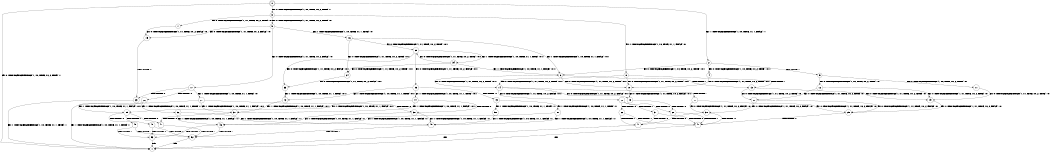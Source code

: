 digraph BCG {
size = "7, 10.5";
center = TRUE;
node [shape = circle];
0 [peripheries = 2];
0 -> 1 [label = "EX !0 !ATOMIC_EXCH_BRANCH (1, +0, TRUE, +0, 2, TRUE) !::"];
0 -> 2 [label = "EX !1 !ATOMIC_EXCH_BRANCH (1, +0, TRUE, +1, 1, FALSE) !::"];
0 -> 3 [label = "EX !0 !ATOMIC_EXCH_BRANCH (1, +0, TRUE, +0, 2, TRUE) !::"];
2 -> 4 [label = "EX !0 !ATOMIC_EXCH_BRANCH (1, +0, TRUE, +0, 2, TRUE) !:0:1:"];
2 -> 5 [label = "TERMINATE !1"];
2 -> 6 [label = "EX !0 !ATOMIC_EXCH_BRANCH (1, +0, TRUE, +0, 2, TRUE) !:0:1:"];
3 -> 7 [label = "EX !0 !ATOMIC_EXCH_BRANCH (1, +1, TRUE, +0, 2, TRUE) !:0:"];
3 -> 8 [label = "EX !1 !ATOMIC_EXCH_BRANCH (1, +0, TRUE, +1, 1, FALSE) !:0:"];
3 -> 9 [label = "EX !0 !ATOMIC_EXCH_BRANCH (1, +1, TRUE, +0, 2, TRUE) !:0:"];
4 -> 10 [label = "EX !0 !ATOMIC_EXCH_BRANCH (1, +1, TRUE, +0, 2, TRUE) !:0:1:"];
5 -> 11 [label = "EX !0 !ATOMIC_EXCH_BRANCH (1, +0, TRUE, +0, 2, TRUE) !:0:"];
5 -> 12 [label = "EX !0 !ATOMIC_EXCH_BRANCH (1, +0, TRUE, +0, 2, TRUE) !:0:"];
6 -> 10 [label = "EX !0 !ATOMIC_EXCH_BRANCH (1, +1, TRUE, +0, 2, TRUE) !:0:1:"];
6 -> 13 [label = "TERMINATE !1"];
6 -> 14 [label = "EX !0 !ATOMIC_EXCH_BRANCH (1, +1, TRUE, +0, 2, TRUE) !:0:1:"];
7 -> 15 [label = "EX !0 !ATOMIC_EXCH_BRANCH (1, +1, TRUE, +0, 2, FALSE) !:0:"];
8 -> 10 [label = "EX !0 !ATOMIC_EXCH_BRANCH (1, +1, TRUE, +0, 2, TRUE) !:0:1:"];
8 -> 13 [label = "TERMINATE !1"];
8 -> 14 [label = "EX !0 !ATOMIC_EXCH_BRANCH (1, +1, TRUE, +0, 2, TRUE) !:0:1:"];
9 -> 15 [label = "EX !0 !ATOMIC_EXCH_BRANCH (1, +1, TRUE, +0, 2, FALSE) !:0:"];
9 -> 16 [label = "EX !1 !ATOMIC_EXCH_BRANCH (1, +0, TRUE, +1, 1, TRUE) !:0:"];
9 -> 17 [label = "EX !0 !ATOMIC_EXCH_BRANCH (1, +1, TRUE, +0, 2, FALSE) !:0:"];
10 -> 18 [label = "EX !0 !ATOMIC_EXCH_BRANCH (1, +1, TRUE, +0, 2, FALSE) !:0:1:"];
11 -> 19 [label = "EX !0 !ATOMIC_EXCH_BRANCH (1, +1, TRUE, +0, 2, TRUE) !:0:"];
12 -> 19 [label = "EX !0 !ATOMIC_EXCH_BRANCH (1, +1, TRUE, +0, 2, TRUE) !:0:"];
12 -> 20 [label = "EX !0 !ATOMIC_EXCH_BRANCH (1, +1, TRUE, +0, 2, TRUE) !:0:"];
13 -> 19 [label = "EX !0 !ATOMIC_EXCH_BRANCH (1, +1, TRUE, +0, 2, TRUE) !:0:"];
13 -> 20 [label = "EX !0 !ATOMIC_EXCH_BRANCH (1, +1, TRUE, +0, 2, TRUE) !:0:"];
14 -> 18 [label = "EX !0 !ATOMIC_EXCH_BRANCH (1, +1, TRUE, +0, 2, FALSE) !:0:1:"];
14 -> 21 [label = "TERMINATE !1"];
14 -> 22 [label = "EX !0 !ATOMIC_EXCH_BRANCH (1, +1, TRUE, +0, 2, FALSE) !:0:1:"];
15 -> 23 [label = "TERMINATE !0"];
16 -> 24 [label = "EX !0 !ATOMIC_EXCH_BRANCH (1, +1, TRUE, +0, 2, TRUE) !:0:1:"];
16 -> 6 [label = "EX !1 !ATOMIC_EXCH_BRANCH (1, +0, TRUE, +1, 1, FALSE) !:0:1:"];
16 -> 25 [label = "EX !0 !ATOMIC_EXCH_BRANCH (1, +1, TRUE, +0, 2, TRUE) !:0:1:"];
17 -> 23 [label = "TERMINATE !0"];
17 -> 26 [label = "TERMINATE !0"];
17 -> 27 [label = "EX !1 !ATOMIC_EXCH_BRANCH (1, +0, TRUE, +1, 1, TRUE) !:0:"];
18 -> 28 [label = "TERMINATE !0"];
19 -> 29 [label = "EX !0 !ATOMIC_EXCH_BRANCH (1, +1, TRUE, +0, 2, FALSE) !:0:"];
20 -> 29 [label = "EX !0 !ATOMIC_EXCH_BRANCH (1, +1, TRUE, +0, 2, FALSE) !:0:"];
20 -> 30 [label = "EX !0 !ATOMIC_EXCH_BRANCH (1, +1, TRUE, +0, 2, FALSE) !:0:"];
21 -> 29 [label = "EX !0 !ATOMIC_EXCH_BRANCH (1, +1, TRUE, +0, 2, FALSE) !:0:"];
21 -> 30 [label = "EX !0 !ATOMIC_EXCH_BRANCH (1, +1, TRUE, +0, 2, FALSE) !:0:"];
22 -> 28 [label = "TERMINATE !0"];
22 -> 31 [label = "TERMINATE !1"];
22 -> 32 [label = "TERMINATE !0"];
23 -> 1 [label = "EX !1 !ATOMIC_EXCH_BRANCH (1, +0, TRUE, +1, 1, TRUE) !::"];
24 -> 33 [label = "EX !0 !ATOMIC_EXCH_BRANCH (1, +1, TRUE, +0, 2, FALSE) !:0:1:"];
25 -> 33 [label = "EX !0 !ATOMIC_EXCH_BRANCH (1, +1, TRUE, +0, 2, FALSE) !:0:1:"];
25 -> 34 [label = "EX !1 !ATOMIC_EXCH_BRANCH (1, +0, TRUE, +1, 1, TRUE) !:0:1:"];
25 -> 35 [label = "EX !0 !ATOMIC_EXCH_BRANCH (1, +1, TRUE, +0, 2, FALSE) !:0:1:"];
26 -> 1 [label = "EX !1 !ATOMIC_EXCH_BRANCH (1, +0, TRUE, +1, 1, TRUE) !::"];
26 -> 36 [label = "EX !1 !ATOMIC_EXCH_BRANCH (1, +0, TRUE, +1, 1, TRUE) !::"];
27 -> 37 [label = "EX !1 !ATOMIC_EXCH_BRANCH (1, +0, TRUE, +1, 1, FALSE) !:0:1:"];
27 -> 38 [label = "TERMINATE !0"];
27 -> 39 [label = "EX !1 !ATOMIC_EXCH_BRANCH (1, +0, TRUE, +1, 1, FALSE) !:0:1:"];
28 -> 40 [label = "TERMINATE !1"];
29 -> 40 [label = "TERMINATE !0"];
30 -> 40 [label = "TERMINATE !0"];
30 -> 41 [label = "TERMINATE !0"];
31 -> 40 [label = "TERMINATE !0"];
31 -> 41 [label = "TERMINATE !0"];
32 -> 40 [label = "TERMINATE !1"];
32 -> 41 [label = "TERMINATE !1"];
33 -> 42 [label = "EX !1 !ATOMIC_EXCH_BRANCH (1, +0, TRUE, +1, 1, TRUE) !:0:1:"];
34 -> 24 [label = "EX !0 !ATOMIC_EXCH_BRANCH (1, +1, TRUE, +0, 2, TRUE) !:0:1:"];
34 -> 6 [label = "EX !1 !ATOMIC_EXCH_BRANCH (1, +0, TRUE, +1, 1, FALSE) !:0:1:"];
34 -> 25 [label = "EX !0 !ATOMIC_EXCH_BRANCH (1, +1, TRUE, +0, 2, TRUE) !:0:1:"];
35 -> 42 [label = "EX !1 !ATOMIC_EXCH_BRANCH (1, +0, TRUE, +1, 1, TRUE) !:0:1:"];
35 -> 43 [label = "TERMINATE !0"];
35 -> 44 [label = "EX !1 !ATOMIC_EXCH_BRANCH (1, +0, TRUE, +1, 1, TRUE) !:0:1:"];
36 -> 45 [label = "EX !1 !ATOMIC_EXCH_BRANCH (1, +0, TRUE, +1, 1, FALSE) !:1:"];
36 -> 46 [label = "EX !1 !ATOMIC_EXCH_BRANCH (1, +0, TRUE, +1, 1, FALSE) !:1:"];
37 -> 47 [label = "TERMINATE !0"];
38 -> 45 [label = "EX !1 !ATOMIC_EXCH_BRANCH (1, +0, TRUE, +1, 1, FALSE) !:1:"];
38 -> 46 [label = "EX !1 !ATOMIC_EXCH_BRANCH (1, +0, TRUE, +1, 1, FALSE) !:1:"];
39 -> 47 [label = "TERMINATE !0"];
39 -> 48 [label = "TERMINATE !1"];
39 -> 49 [label = "TERMINATE !0"];
40 -> 1 [label = "exit"];
41 -> 1 [label = "exit"];
42 -> 37 [label = "EX !1 !ATOMIC_EXCH_BRANCH (1, +0, TRUE, +1, 1, FALSE) !:0:1:"];
43 -> 50 [label = "EX !1 !ATOMIC_EXCH_BRANCH (1, +0, TRUE, +1, 1, TRUE) !:1:"];
43 -> 51 [label = "EX !1 !ATOMIC_EXCH_BRANCH (1, +0, TRUE, +1, 1, TRUE) !:1:"];
44 -> 37 [label = "EX !1 !ATOMIC_EXCH_BRANCH (1, +0, TRUE, +1, 1, FALSE) !:0:1:"];
44 -> 38 [label = "TERMINATE !0"];
44 -> 39 [label = "EX !1 !ATOMIC_EXCH_BRANCH (1, +0, TRUE, +1, 1, FALSE) !:0:1:"];
45 -> 52 [label = "TERMINATE !1"];
46 -> 52 [label = "TERMINATE !1"];
46 -> 53 [label = "TERMINATE !1"];
47 -> 52 [label = "TERMINATE !1"];
48 -> 52 [label = "TERMINATE !0"];
48 -> 53 [label = "TERMINATE !0"];
49 -> 52 [label = "TERMINATE !1"];
49 -> 53 [label = "TERMINATE !1"];
50 -> 45 [label = "EX !1 !ATOMIC_EXCH_BRANCH (1, +0, TRUE, +1, 1, FALSE) !:1:"];
51 -> 45 [label = "EX !1 !ATOMIC_EXCH_BRANCH (1, +0, TRUE, +1, 1, FALSE) !:1:"];
51 -> 46 [label = "EX !1 !ATOMIC_EXCH_BRANCH (1, +0, TRUE, +1, 1, FALSE) !:1:"];
52 -> 1 [label = "exit"];
53 -> 1 [label = "exit"];
}
